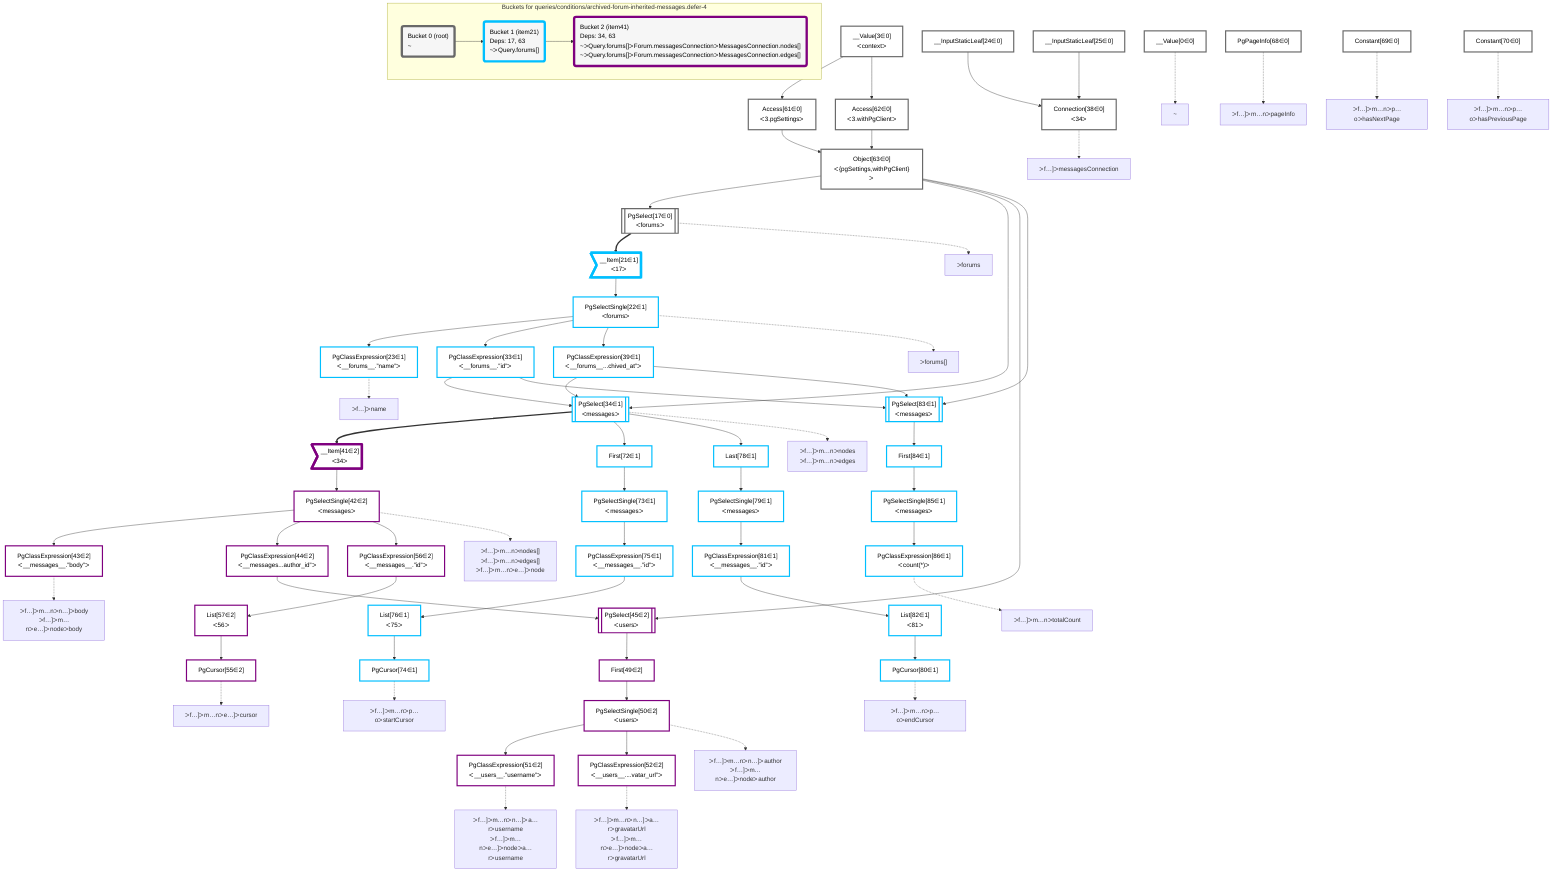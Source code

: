 graph TD
    classDef path fill:#eee,stroke:#000,color:#000
    classDef plan fill:#fff,stroke-width:3px,color:#000
    classDef itemplan fill:#fff,stroke-width:6px,color:#000
    classDef sideeffectplan fill:#f00,stroke-width:6px,color:#000
    classDef bucket fill:#f6f6f6,color:#000,stroke-width:6px,text-align:left


    %% define plans
    __Value0["__Value[0∈0]"]:::plan
    __Value3["__Value[3∈0]<br />ᐸcontextᐳ"]:::plan
    Access61["Access[61∈0]<br />ᐸ3.pgSettingsᐳ"]:::plan
    Access62["Access[62∈0]<br />ᐸ3.withPgClientᐳ"]:::plan
    Object63["Object[63∈0]<br />ᐸ{pgSettings,withPgClient}ᐳ"]:::plan
    PgSelect17[["PgSelect[17∈0]<br />ᐸforumsᐳ"]]:::plan
    __Item21>"__Item[21∈1]<br />ᐸ17ᐳ"]:::itemplan
    PgSelectSingle22["PgSelectSingle[22∈1]<br />ᐸforumsᐳ"]:::plan
    PgClassExpression23["PgClassExpression[23∈1]<br />ᐸ__forums__.”name”ᐳ"]:::plan
    __InputStaticLeaf24["__InputStaticLeaf[24∈0]"]:::plan
    __InputStaticLeaf25["__InputStaticLeaf[25∈0]"]:::plan
    PgClassExpression33["PgClassExpression[33∈1]<br />ᐸ__forums__.”id”ᐳ"]:::plan
    PgClassExpression39["PgClassExpression[39∈1]<br />ᐸ__forums__...chived_at”ᐳ"]:::plan
    PgSelect34[["PgSelect[34∈1]<br />ᐸmessagesᐳ"]]:::plan
    Connection38["Connection[38∈0]<br />ᐸ34ᐳ"]:::plan
    __Item41>"__Item[41∈2]<br />ᐸ34ᐳ"]:::itemplan
    PgSelectSingle42["PgSelectSingle[42∈2]<br />ᐸmessagesᐳ"]:::plan
    PgClassExpression43["PgClassExpression[43∈2]<br />ᐸ__messages__.”body”ᐳ"]:::plan
    PgClassExpression44["PgClassExpression[44∈2]<br />ᐸ__messages...author_id”ᐳ"]:::plan
    PgSelect45[["PgSelect[45∈2]<br />ᐸusersᐳ"]]:::plan
    First49["First[49∈2]"]:::plan
    PgSelectSingle50["PgSelectSingle[50∈2]<br />ᐸusersᐳ"]:::plan
    PgClassExpression51["PgClassExpression[51∈2]<br />ᐸ__users__.”username”ᐳ"]:::plan
    PgClassExpression52["PgClassExpression[52∈2]<br />ᐸ__users__....vatar_url”ᐳ"]:::plan
    PgClassExpression56["PgClassExpression[56∈2]<br />ᐸ__messages__.”id”ᐳ"]:::plan
    List57["List[57∈2]<br />ᐸ56ᐳ"]:::plan
    PgCursor55["PgCursor[55∈2]"]:::plan
    PgPageInfo68["PgPageInfo[68∈0]"]:::plan
    Constant69["Constant[69∈0]"]:::plan
    Constant70["Constant[70∈0]"]:::plan
    First72["First[72∈1]"]:::plan
    PgSelectSingle73["PgSelectSingle[73∈1]<br />ᐸmessagesᐳ"]:::plan
    PgClassExpression75["PgClassExpression[75∈1]<br />ᐸ__messages__.”id”ᐳ"]:::plan
    List76["List[76∈1]<br />ᐸ75ᐳ"]:::plan
    PgCursor74["PgCursor[74∈1]"]:::plan
    Last78["Last[78∈1]"]:::plan
    PgSelectSingle79["PgSelectSingle[79∈1]<br />ᐸmessagesᐳ"]:::plan
    PgClassExpression81["PgClassExpression[81∈1]<br />ᐸ__messages__.”id”ᐳ"]:::plan
    List82["List[82∈1]<br />ᐸ81ᐳ"]:::plan
    PgCursor80["PgCursor[80∈1]"]:::plan
    PgSelect83[["PgSelect[83∈1]<br />ᐸmessagesᐳ"]]:::plan
    First84["First[84∈1]"]:::plan
    PgSelectSingle85["PgSelectSingle[85∈1]<br />ᐸmessagesᐳ"]:::plan
    PgClassExpression86["PgClassExpression[86∈1]<br />ᐸcount(*)ᐳ"]:::plan

    %% plan dependencies
    __Value3 --> Access61
    __Value3 --> Access62
    Access61 & Access62 --> Object63
    Object63 --> PgSelect17
    PgSelect17 ==> __Item21
    __Item21 --> PgSelectSingle22
    PgSelectSingle22 --> PgClassExpression23
    PgSelectSingle22 --> PgClassExpression33
    PgSelectSingle22 --> PgClassExpression39
    Object63 & PgClassExpression33 & PgClassExpression39 --> PgSelect34
    __InputStaticLeaf24 & __InputStaticLeaf25 --> Connection38
    PgSelect34 ==> __Item41
    __Item41 --> PgSelectSingle42
    PgSelectSingle42 --> PgClassExpression43
    PgSelectSingle42 --> PgClassExpression44
    Object63 & PgClassExpression44 --> PgSelect45
    PgSelect45 --> First49
    First49 --> PgSelectSingle50
    PgSelectSingle50 --> PgClassExpression51
    PgSelectSingle50 --> PgClassExpression52
    PgSelectSingle42 --> PgClassExpression56
    PgClassExpression56 --> List57
    List57 --> PgCursor55
    PgSelect34 --> First72
    First72 --> PgSelectSingle73
    PgSelectSingle73 --> PgClassExpression75
    PgClassExpression75 --> List76
    List76 --> PgCursor74
    PgSelect34 --> Last78
    Last78 --> PgSelectSingle79
    PgSelectSingle79 --> PgClassExpression81
    PgClassExpression81 --> List82
    List82 --> PgCursor80
    Object63 & PgClassExpression33 & PgClassExpression39 --> PgSelect83
    PgSelect83 --> First84
    First84 --> PgSelectSingle85
    PgSelectSingle85 --> PgClassExpression86

    %% plan-to-path relationships
    P0["~"]
    __Value0 -.-> P0
    P17["ᐳforums"]
    PgSelect17 -.-> P17
    P22["ᐳforums[]"]
    PgSelectSingle22 -.-> P22
    P23["ᐳf…]ᐳname"]
    PgClassExpression23 -.-> P23
    P34["ᐳf…]ᐳm…nᐳnodes<br />ᐳf…]ᐳm…nᐳedges"]
    PgSelect34 -.-> P34
    P38["ᐳf…]ᐳmessagesConnection"]
    Connection38 -.-> P38
    P42["ᐳf…]ᐳm…nᐳnodes[]<br />ᐳf…]ᐳm…nᐳedges[]<br />ᐳf…]ᐳm…nᐳe…]ᐳnode"]
    PgSelectSingle42 -.-> P42
    P43["ᐳf…]ᐳm…nᐳn…]ᐳbody<br />ᐳf…]ᐳm…nᐳe…]ᐳnodeᐳbody"]
    PgClassExpression43 -.-> P43
    P50["ᐳf…]ᐳm…nᐳn…]ᐳauthor<br />ᐳf…]ᐳm…nᐳe…]ᐳnodeᐳauthor"]
    PgSelectSingle50 -.-> P50
    P51["ᐳf…]ᐳm…nᐳn…]ᐳa…rᐳusername<br />ᐳf…]ᐳm…nᐳe…]ᐳnodeᐳa…rᐳusername"]
    PgClassExpression51 -.-> P51
    P52["ᐳf…]ᐳm…nᐳn…]ᐳa…rᐳgravatarUrl<br />ᐳf…]ᐳm…nᐳe…]ᐳnodeᐳa…rᐳgravatarUrl"]
    PgClassExpression52 -.-> P52
    P55["ᐳf…]ᐳm…nᐳe…]ᐳcursor"]
    PgCursor55 -.-> P55
    P68["ᐳf…]ᐳm…nᐳpageInfo"]
    PgPageInfo68 -.-> P68
    P69["ᐳf…]ᐳm…nᐳp…oᐳhasNextPage"]
    Constant69 -.-> P69
    P70["ᐳf…]ᐳm…nᐳp…oᐳhasPreviousPage"]
    Constant70 -.-> P70
    P74["ᐳf…]ᐳm…nᐳp…oᐳstartCursor"]
    PgCursor74 -.-> P74
    P80["ᐳf…]ᐳm…nᐳp…oᐳendCursor"]
    PgCursor80 -.-> P80
    P86["ᐳf…]ᐳm…nᐳtotalCount"]
    PgClassExpression86 -.-> P86

    subgraph "Buckets for queries/conditions/archived-forum-inherited-messages.defer-4"
    Bucket0("Bucket 0 (root)<br />~"):::bucket
    classDef bucket0 stroke:#696969
    class Bucket0,__Value0,__Value3,PgSelect17,__InputStaticLeaf24,__InputStaticLeaf25,Connection38,Access61,Access62,Object63,PgPageInfo68,Constant69,Constant70 bucket0
    Bucket1("Bucket 1 (item21)<br />Deps: 17, 63<br />~ᐳQuery.forums[]"):::bucket
    classDef bucket1 stroke:#00bfff
    class Bucket1,__Item21,PgSelectSingle22,PgClassExpression23,PgClassExpression33,PgSelect34,PgClassExpression39,First72,PgSelectSingle73,PgCursor74,PgClassExpression75,List76,Last78,PgSelectSingle79,PgCursor80,PgClassExpression81,List82,PgSelect83,First84,PgSelectSingle85,PgClassExpression86 bucket1
    Bucket2("Bucket 2 (item41)<br />Deps: 34, 63<br />~ᐳQuery.forums[]ᐳForum.messagesConnectionᐳMessagesConnection.nodes[]<br />~ᐳQuery.forums[]ᐳForum.messagesConnectionᐳMessagesConnection.edges[]"):::bucket
    classDef bucket2 stroke:#7f007f
    class Bucket2,__Item41,PgSelectSingle42,PgClassExpression43,PgClassExpression44,PgSelect45,First49,PgSelectSingle50,PgClassExpression51,PgClassExpression52,PgCursor55,PgClassExpression56,List57 bucket2
    Bucket0 --> Bucket1
    Bucket1 --> Bucket2
    end
